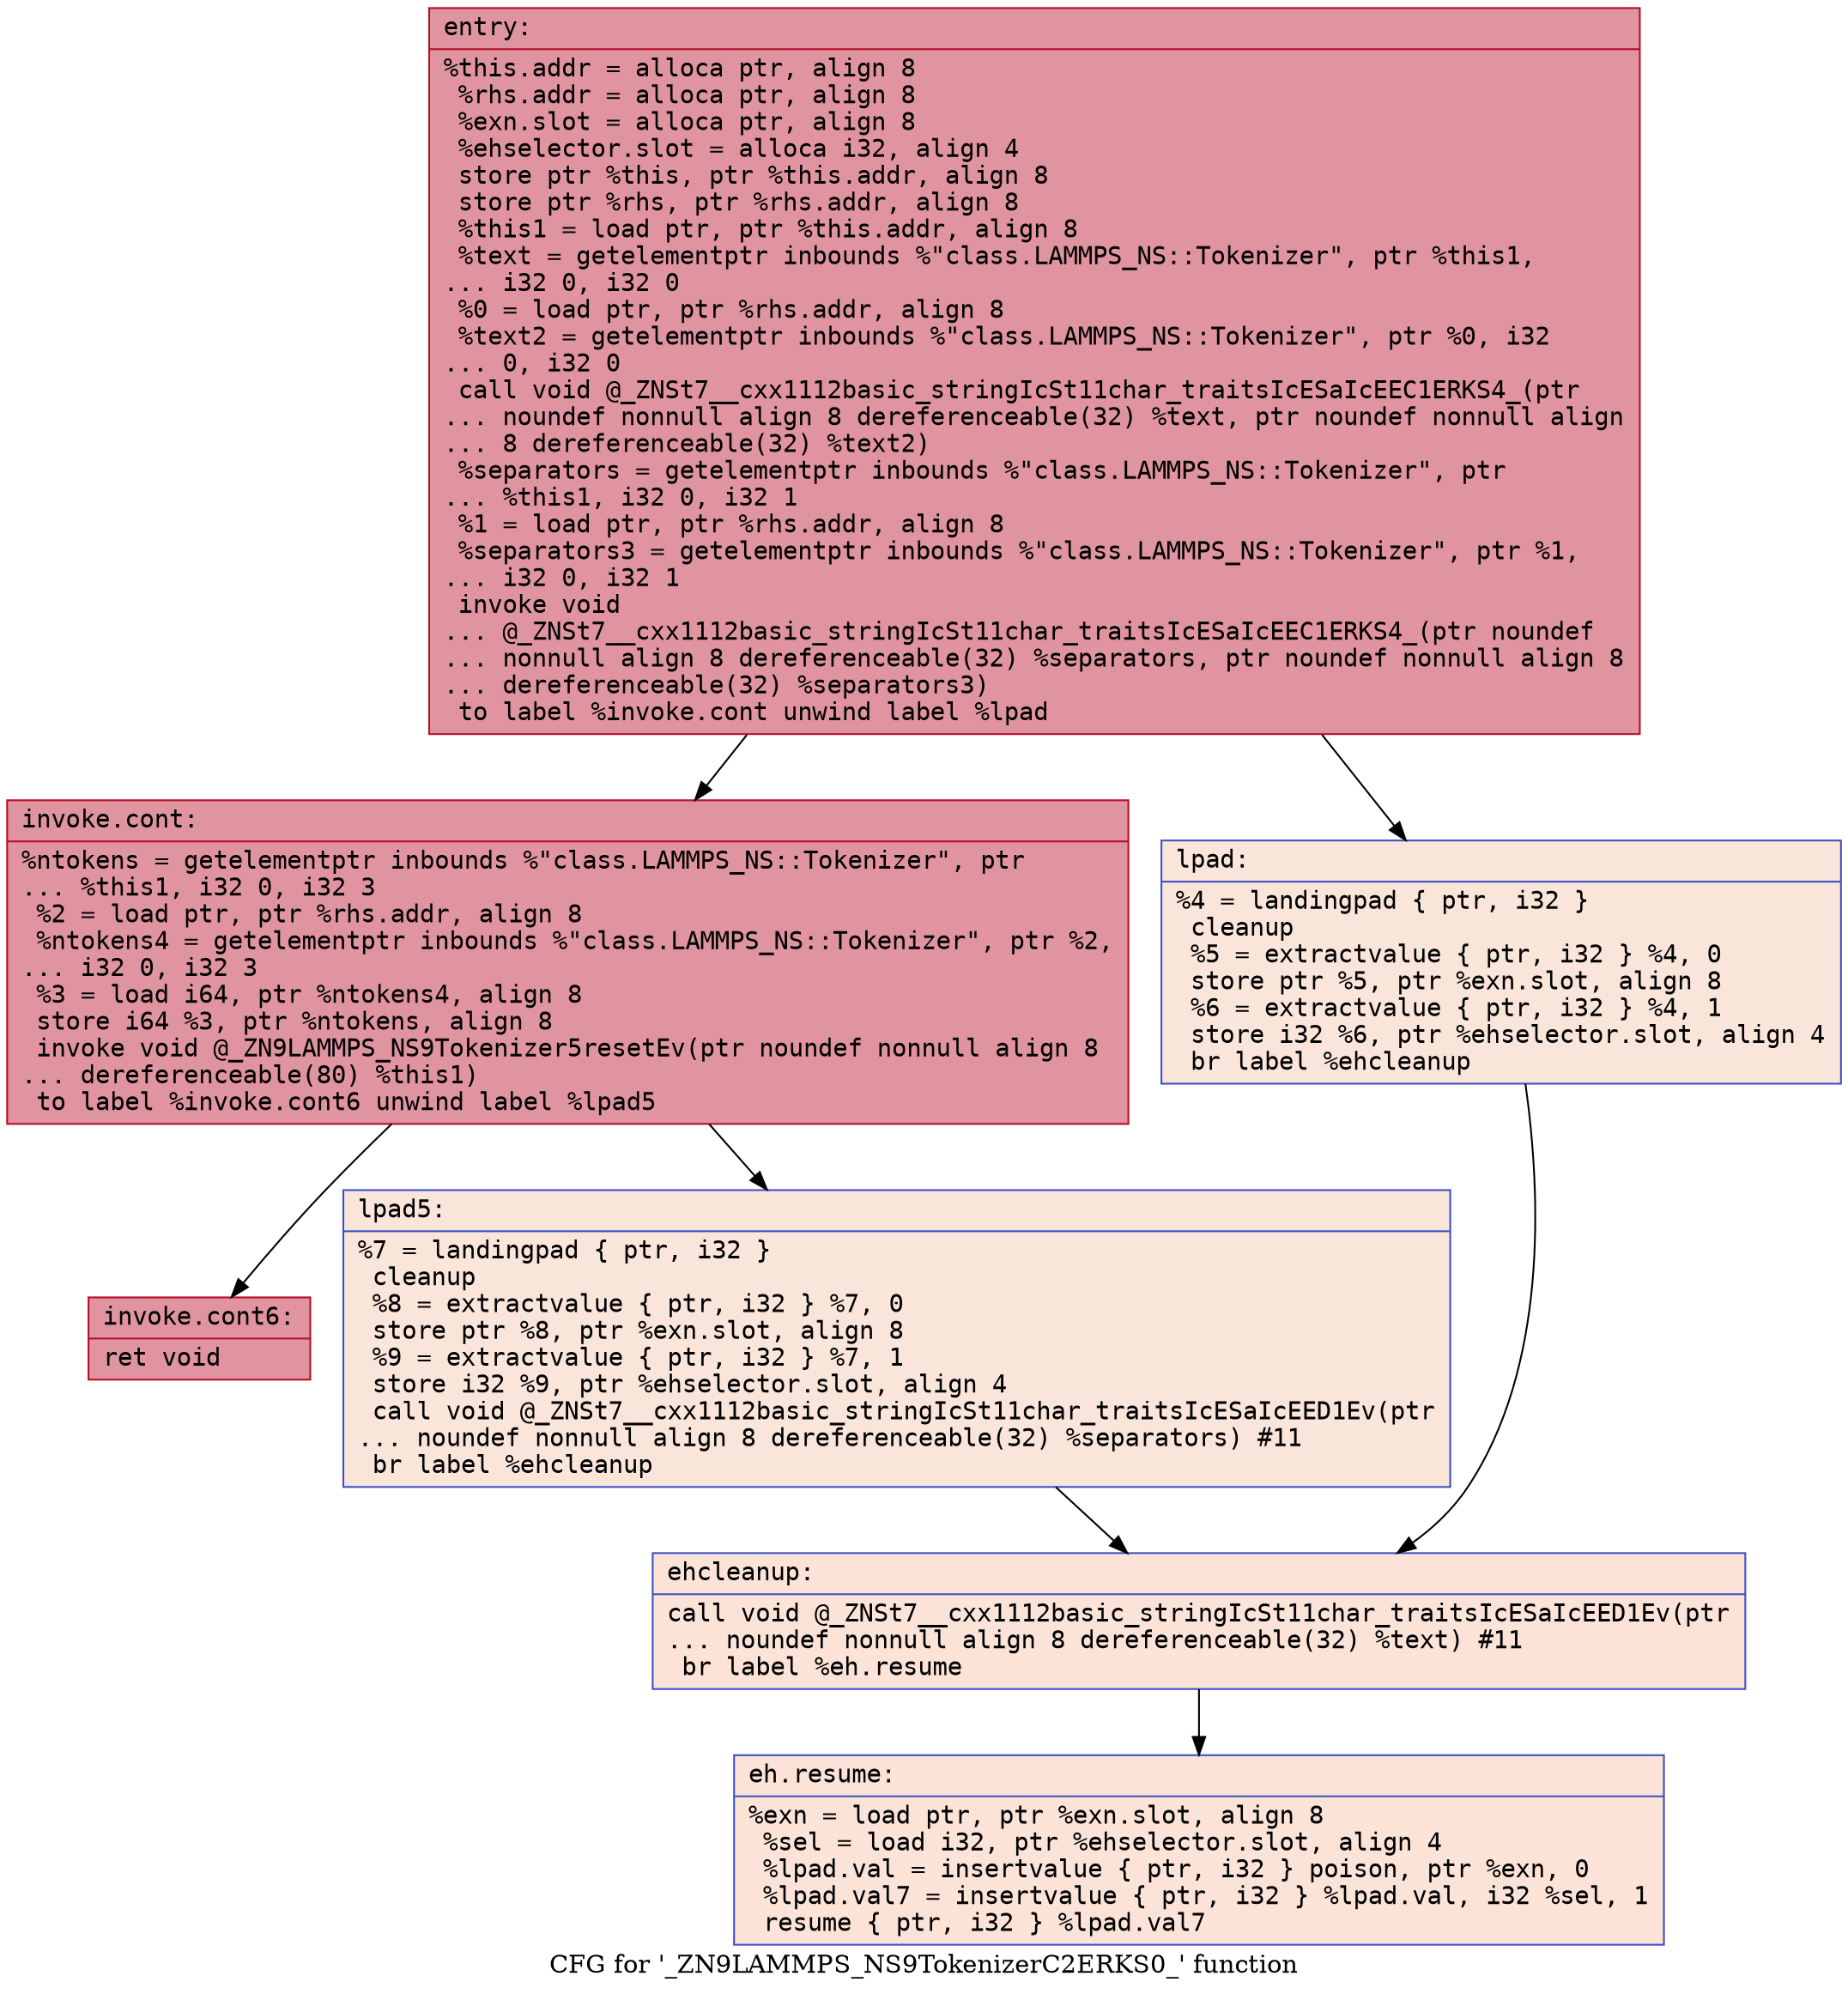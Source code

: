 digraph "CFG for '_ZN9LAMMPS_NS9TokenizerC2ERKS0_' function" {
	label="CFG for '_ZN9LAMMPS_NS9TokenizerC2ERKS0_' function";

	Node0x55ce20bb06f0 [shape=record,color="#b70d28ff", style=filled, fillcolor="#b70d2870" fontname="Courier",label="{entry:\l|  %this.addr = alloca ptr, align 8\l  %rhs.addr = alloca ptr, align 8\l  %exn.slot = alloca ptr, align 8\l  %ehselector.slot = alloca i32, align 4\l  store ptr %this, ptr %this.addr, align 8\l  store ptr %rhs, ptr %rhs.addr, align 8\l  %this1 = load ptr, ptr %this.addr, align 8\l  %text = getelementptr inbounds %\"class.LAMMPS_NS::Tokenizer\", ptr %this1,\l... i32 0, i32 0\l  %0 = load ptr, ptr %rhs.addr, align 8\l  %text2 = getelementptr inbounds %\"class.LAMMPS_NS::Tokenizer\", ptr %0, i32\l... 0, i32 0\l  call void @_ZNSt7__cxx1112basic_stringIcSt11char_traitsIcESaIcEEC1ERKS4_(ptr\l... noundef nonnull align 8 dereferenceable(32) %text, ptr noundef nonnull align\l... 8 dereferenceable(32) %text2)\l  %separators = getelementptr inbounds %\"class.LAMMPS_NS::Tokenizer\", ptr\l... %this1, i32 0, i32 1\l  %1 = load ptr, ptr %rhs.addr, align 8\l  %separators3 = getelementptr inbounds %\"class.LAMMPS_NS::Tokenizer\", ptr %1,\l... i32 0, i32 1\l  invoke void\l... @_ZNSt7__cxx1112basic_stringIcSt11char_traitsIcESaIcEEC1ERKS4_(ptr noundef\l... nonnull align 8 dereferenceable(32) %separators, ptr noundef nonnull align 8\l... dereferenceable(32) %separators3)\l          to label %invoke.cont unwind label %lpad\l}"];
	Node0x55ce20bb06f0 -> Node0x55ce20bb11c0[tooltip="entry -> invoke.cont\nProbability 100.00%" ];
	Node0x55ce20bb06f0 -> Node0x55ce20bb13e0[tooltip="entry -> lpad\nProbability 0.00%" ];
	Node0x55ce20bb11c0 [shape=record,color="#b70d28ff", style=filled, fillcolor="#b70d2870" fontname="Courier",label="{invoke.cont:\l|  %ntokens = getelementptr inbounds %\"class.LAMMPS_NS::Tokenizer\", ptr\l... %this1, i32 0, i32 3\l  %2 = load ptr, ptr %rhs.addr, align 8\l  %ntokens4 = getelementptr inbounds %\"class.LAMMPS_NS::Tokenizer\", ptr %2,\l... i32 0, i32 3\l  %3 = load i64, ptr %ntokens4, align 8\l  store i64 %3, ptr %ntokens, align 8\l  invoke void @_ZN9LAMMPS_NS9Tokenizer5resetEv(ptr noundef nonnull align 8\l... dereferenceable(80) %this1)\l          to label %invoke.cont6 unwind label %lpad5\l}"];
	Node0x55ce20bb11c0 -> Node0x55ce20bb0cf0[tooltip="invoke.cont -> invoke.cont6\nProbability 100.00%" ];
	Node0x55ce20bb11c0 -> Node0x55ce20bb19b0[tooltip="invoke.cont -> lpad5\nProbability 0.00%" ];
	Node0x55ce20bb0cf0 [shape=record,color="#b70d28ff", style=filled, fillcolor="#b70d2870" fontname="Courier",label="{invoke.cont6:\l|  ret void\l}"];
	Node0x55ce20bb13e0 [shape=record,color="#3d50c3ff", style=filled, fillcolor="#f4c5ad70" fontname="Courier",label="{lpad:\l|  %4 = landingpad \{ ptr, i32 \}\l          cleanup\l  %5 = extractvalue \{ ptr, i32 \} %4, 0\l  store ptr %5, ptr %exn.slot, align 8\l  %6 = extractvalue \{ ptr, i32 \} %4, 1\l  store i32 %6, ptr %ehselector.slot, align 4\l  br label %ehcleanup\l}"];
	Node0x55ce20bb13e0 -> Node0x55ce20bb1db0[tooltip="lpad -> ehcleanup\nProbability 100.00%" ];
	Node0x55ce20bb19b0 [shape=record,color="#3d50c3ff", style=filled, fillcolor="#f4c5ad70" fontname="Courier",label="{lpad5:\l|  %7 = landingpad \{ ptr, i32 \}\l          cleanup\l  %8 = extractvalue \{ ptr, i32 \} %7, 0\l  store ptr %8, ptr %exn.slot, align 8\l  %9 = extractvalue \{ ptr, i32 \} %7, 1\l  store i32 %9, ptr %ehselector.slot, align 4\l  call void @_ZNSt7__cxx1112basic_stringIcSt11char_traitsIcESaIcEED1Ev(ptr\l... noundef nonnull align 8 dereferenceable(32) %separators) #11\l  br label %ehcleanup\l}"];
	Node0x55ce20bb19b0 -> Node0x55ce20bb1db0[tooltip="lpad5 -> ehcleanup\nProbability 100.00%" ];
	Node0x55ce20bb1db0 [shape=record,color="#3d50c3ff", style=filled, fillcolor="#f6bfa670" fontname="Courier",label="{ehcleanup:\l|  call void @_ZNSt7__cxx1112basic_stringIcSt11char_traitsIcESaIcEED1Ev(ptr\l... noundef nonnull align 8 dereferenceable(32) %text) #11\l  br label %eh.resume\l}"];
	Node0x55ce20bb1db0 -> Node0x55ce20bb20f0[tooltip="ehcleanup -> eh.resume\nProbability 100.00%" ];
	Node0x55ce20bb20f0 [shape=record,color="#3d50c3ff", style=filled, fillcolor="#f6bfa670" fontname="Courier",label="{eh.resume:\l|  %exn = load ptr, ptr %exn.slot, align 8\l  %sel = load i32, ptr %ehselector.slot, align 4\l  %lpad.val = insertvalue \{ ptr, i32 \} poison, ptr %exn, 0\l  %lpad.val7 = insertvalue \{ ptr, i32 \} %lpad.val, i32 %sel, 1\l  resume \{ ptr, i32 \} %lpad.val7\l}"];
}
